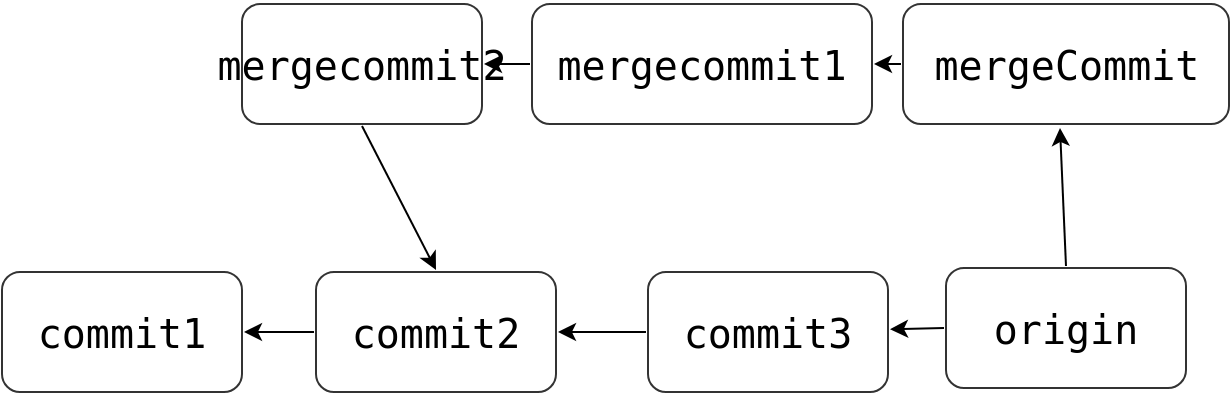 <mxfile>
    <diagram id="aq6h0dUZwy1m7lNtRfgg" name="第 1 页">
        <mxGraphModel dx="746" dy="840" grid="0" gridSize="10" guides="1" tooltips="1" connect="1" arrows="1" fold="1" page="0" pageScale="1" pageWidth="827" pageHeight="1169" math="0" shadow="0">
            <root>
                <mxCell id="0"/>
                <mxCell id="1" parent="0"/>
                <mxCell id="2" value="" style="rounded=1;whiteSpace=wrap;html=1;sketch=1;hachureGap=4;jiggle=2;curveFitting=1;fontFamily=Architects Daughter;fontSource=https%3A%2F%2Ffonts.googleapis.com%2Fcss%3Ffamily%3DArchitects%2BDaughter;fontSize=20;gradientColor=none;strokeColor=none;" vertex="1" parent="1">
                    <mxGeometry x="133" y="125" width="120" height="60" as="geometry"/>
                </mxCell>
                <mxCell id="8" value="&lt;pre&gt;commit1&lt;/pre&gt;" style="whiteSpace=wrap;html=1;rounded=1;hachureGap=4;strokeColor=default;fontFamily=Architects Daughter;fontSource=https%3A%2F%2Ffonts.googleapis.com%2Fcss%3Ffamily%3DArchitects%2BDaughter;fontSize=20;fillColor=default;gradientColor=none;strokeWidth=1;perimeterSpacing=1;opacity=80;" vertex="1" parent="1">
                    <mxGeometry x="44" y="121" width="120" height="60" as="geometry"/>
                </mxCell>
                <mxCell id="16" style="edgeStyle=none;sketch=0;hachureGap=4;jiggle=2;curveFitting=1;html=1;exitX=0;exitY=0.5;exitDx=0;exitDy=0;fontFamily=Architects Daughter;fontSource=https%3A%2F%2Ffonts.googleapis.com%2Fcss%3Ffamily%3DArchitects%2BDaughter;fontSize=20;fontColor=default;" edge="1" parent="1" source="10" target="8">
                    <mxGeometry relative="1" as="geometry"/>
                </mxCell>
                <mxCell id="10" value="&lt;pre&gt;commit2&lt;/pre&gt;" style="whiteSpace=wrap;html=1;rounded=1;hachureGap=4;strokeColor=default;fontFamily=Architects Daughter;fontSource=https%3A%2F%2Ffonts.googleapis.com%2Fcss%3Ffamily%3DArchitects%2BDaughter;fontSize=20;fillColor=default;gradientColor=none;strokeWidth=1;perimeterSpacing=1;opacity=80;" vertex="1" parent="1">
                    <mxGeometry x="201" y="121" width="120" height="60" as="geometry"/>
                </mxCell>
                <mxCell id="15" style="edgeStyle=none;sketch=0;hachureGap=4;jiggle=2;curveFitting=1;html=1;exitX=0;exitY=0.5;exitDx=0;exitDy=0;fontFamily=Architects Daughter;fontSource=https%3A%2F%2Ffonts.googleapis.com%2Fcss%3Ffamily%3DArchitects%2BDaughter;fontSize=20;fontColor=default;" edge="1" parent="1" source="11" target="10">
                    <mxGeometry relative="1" as="geometry"/>
                </mxCell>
                <mxCell id="11" value="&lt;pre&gt;commit3&lt;/pre&gt;" style="whiteSpace=wrap;html=1;rounded=1;hachureGap=4;strokeColor=default;fontFamily=Architects Daughter;fontSource=https%3A%2F%2Ffonts.googleapis.com%2Fcss%3Ffamily%3DArchitects%2BDaughter;fontSize=20;fillColor=default;gradientColor=none;strokeWidth=1;perimeterSpacing=1;opacity=80;" vertex="1" parent="1">
                    <mxGeometry x="367" y="121" width="120" height="60" as="geometry"/>
                </mxCell>
                <mxCell id="14" style="edgeStyle=none;hachureGap=4;html=1;exitX=0;exitY=0.5;exitDx=0;exitDy=0;fontFamily=Architects Daughter;fontSource=https%3A%2F%2Ffonts.googleapis.com%2Fcss%3Ffamily%3DArchitects%2BDaughter;fontSize=20;fontColor=default;" edge="1" parent="1" source="12" target="11">
                    <mxGeometry relative="1" as="geometry"/>
                </mxCell>
                <mxCell id="17" style="edgeStyle=none;sketch=0;hachureGap=4;jiggle=2;curveFitting=1;html=1;exitX=0.5;exitY=0;exitDx=0;exitDy=0;fontFamily=Architects Daughter;fontSource=https%3A%2F%2Ffonts.googleapis.com%2Fcss%3Ffamily%3DArchitects%2BDaughter;fontSize=20;fontColor=default;" edge="1" parent="1" source="12">
                    <mxGeometry relative="1" as="geometry">
                        <mxPoint x="573" y="49" as="targetPoint"/>
                    </mxGeometry>
                </mxCell>
                <mxCell id="12" value="&lt;pre&gt;origin&lt;/pre&gt;" style="whiteSpace=wrap;html=1;rounded=1;hachureGap=4;strokeColor=default;fontFamily=Architects Daughter;fontSource=https%3A%2F%2Ffonts.googleapis.com%2Fcss%3Ffamily%3DArchitects%2BDaughter;fontSize=20;fillColor=default;gradientColor=none;strokeWidth=1;perimeterSpacing=1;opacity=80;" vertex="1" parent="1">
                    <mxGeometry x="516" y="119" width="120" height="60" as="geometry"/>
                </mxCell>
                <mxCell id="23" style="edgeStyle=none;sketch=0;hachureGap=4;jiggle=2;curveFitting=1;html=1;exitX=0;exitY=0.5;exitDx=0;exitDy=0;fontFamily=Architects Daughter;fontSource=https%3A%2F%2Ffonts.googleapis.com%2Fcss%3Ffamily%3DArchitects%2BDaughter;fontSize=20;fontColor=default;" edge="1" parent="1" source="18" target="21">
                    <mxGeometry relative="1" as="geometry"/>
                </mxCell>
                <mxCell id="18" value="&lt;pre&gt;mergeCommit&lt;/pre&gt;" style="whiteSpace=wrap;html=1;rounded=1;hachureGap=4;strokeColor=default;fontFamily=Architects Daughter;fontSource=https%3A%2F%2Ffonts.googleapis.com%2Fcss%3Ffamily%3DArchitects%2BDaughter;fontSize=20;fillColor=default;gradientColor=none;strokeWidth=1;perimeterSpacing=1;opacity=80;" vertex="1" parent="1">
                    <mxGeometry x="494.5" y="-13" width="163" height="60" as="geometry"/>
                </mxCell>
                <mxCell id="24" style="edgeStyle=none;sketch=0;hachureGap=4;jiggle=2;curveFitting=1;html=1;exitX=0;exitY=0.5;exitDx=0;exitDy=0;entryX=1;entryY=0.5;entryDx=0;entryDy=0;fontFamily=Architects Daughter;fontSource=https%3A%2F%2Ffonts.googleapis.com%2Fcss%3Ffamily%3DArchitects%2BDaughter;fontSize=20;fontColor=default;" edge="1" parent="1" source="21" target="22">
                    <mxGeometry relative="1" as="geometry"/>
                </mxCell>
                <mxCell id="21" value="&lt;pre&gt;mergecommit1&lt;/pre&gt;" style="whiteSpace=wrap;html=1;rounded=1;hachureGap=4;strokeColor=default;fontFamily=Architects Daughter;fontSource=https%3A%2F%2Ffonts.googleapis.com%2Fcss%3Ffamily%3DArchitects%2BDaughter;fontSize=20;fillColor=default;gradientColor=none;strokeWidth=1;perimeterSpacing=1;opacity=80;" vertex="1" parent="1">
                    <mxGeometry x="309" y="-13" width="170" height="60" as="geometry"/>
                </mxCell>
                <mxCell id="25" style="edgeStyle=none;sketch=0;hachureGap=4;jiggle=2;curveFitting=1;html=1;exitX=0.5;exitY=1;exitDx=0;exitDy=0;entryX=0.5;entryY=0;entryDx=0;entryDy=0;fontFamily=Architects Daughter;fontSource=https%3A%2F%2Ffonts.googleapis.com%2Fcss%3Ffamily%3DArchitects%2BDaughter;fontSize=20;fontColor=default;" edge="1" parent="1" source="22" target="10">
                    <mxGeometry relative="1" as="geometry"/>
                </mxCell>
                <mxCell id="22" value="&lt;pre&gt;mergecommit2&lt;/pre&gt;" style="whiteSpace=wrap;html=1;rounded=1;hachureGap=4;strokeColor=default;fontFamily=Architects Daughter;fontSource=https%3A%2F%2Ffonts.googleapis.com%2Fcss%3Ffamily%3DArchitects%2BDaughter;fontSize=20;fillColor=default;gradientColor=none;strokeWidth=1;perimeterSpacing=1;opacity=80;" vertex="1" parent="1">
                    <mxGeometry x="164" y="-13" width="120" height="60" as="geometry"/>
                </mxCell>
            </root>
        </mxGraphModel>
    </diagram>
</mxfile>